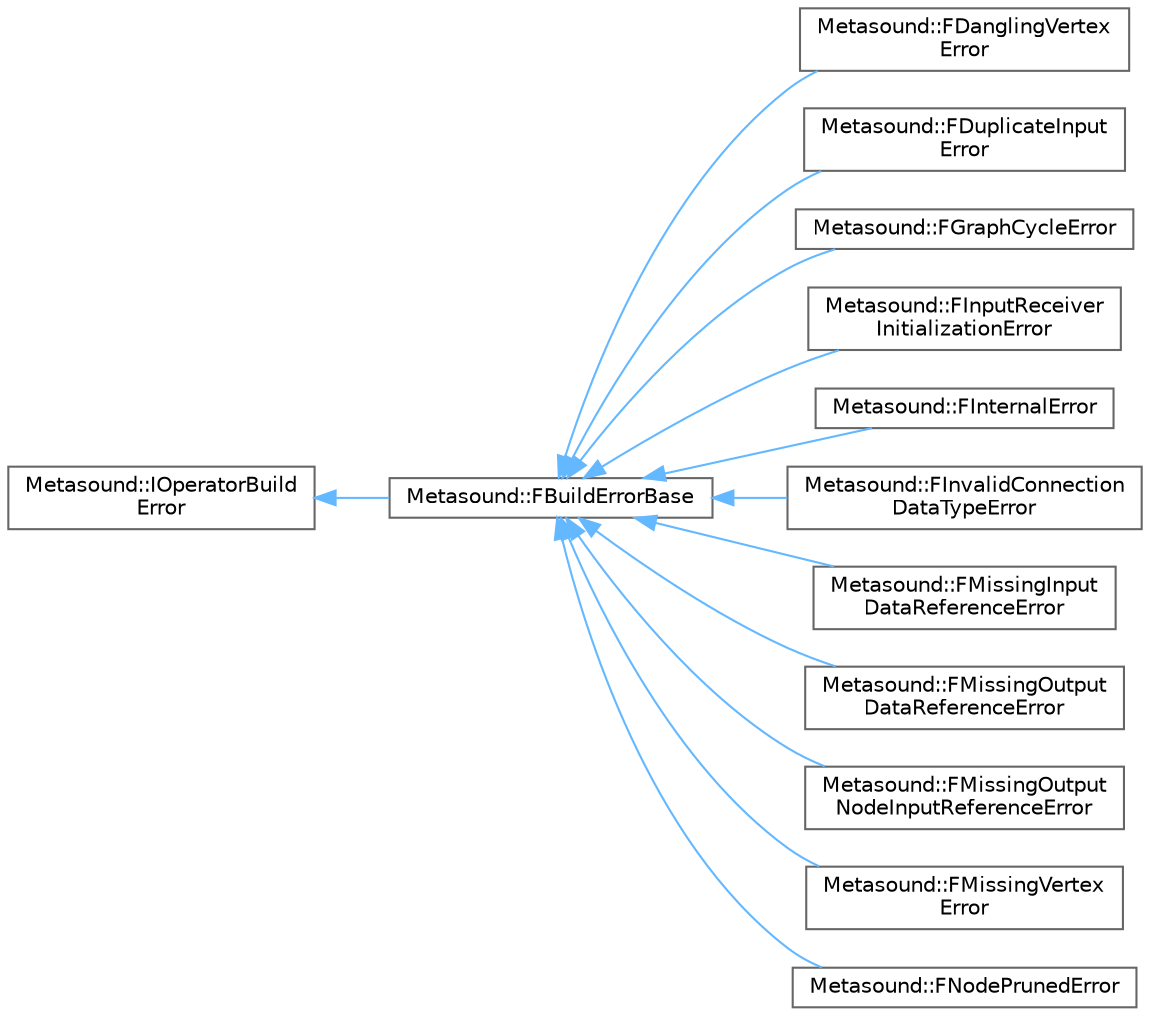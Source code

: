 digraph "Graphical Class Hierarchy"
{
 // INTERACTIVE_SVG=YES
 // LATEX_PDF_SIZE
  bgcolor="transparent";
  edge [fontname=Helvetica,fontsize=10,labelfontname=Helvetica,labelfontsize=10];
  node [fontname=Helvetica,fontsize=10,shape=box,height=0.2,width=0.4];
  rankdir="LR";
  Node0 [id="Node000000",label="Metasound::IOperatorBuild\lError",height=0.2,width=0.4,color="grey40", fillcolor="white", style="filled",URL="$de/d4f/classMetasound_1_1IOperatorBuildError.html",tooltip="IOperatorBuildError."];
  Node0 -> Node1 [id="edge5878_Node000000_Node000001",dir="back",color="steelblue1",style="solid",tooltip=" "];
  Node1 [id="Node000001",label="Metasound::FBuildErrorBase",height=0.2,width=0.4,color="grey40", fillcolor="white", style="filled",URL="$dc/d88/classMetasound_1_1FBuildErrorBase.html",tooltip="FBuildErrorBase."];
  Node1 -> Node2 [id="edge5879_Node000001_Node000002",dir="back",color="steelblue1",style="solid",tooltip=" "];
  Node2 [id="Node000002",label="Metasound::FDanglingVertex\lError",height=0.2,width=0.4,color="grey40", fillcolor="white", style="filled",URL="$da/d13/classMetasound_1_1FDanglingVertexError.html",tooltip="FDanglingVertexError."];
  Node1 -> Node3 [id="edge5880_Node000001_Node000003",dir="back",color="steelblue1",style="solid",tooltip=" "];
  Node3 [id="Node000003",label="Metasound::FDuplicateInput\lError",height=0.2,width=0.4,color="grey40", fillcolor="white", style="filled",URL="$d3/d63/classMetasound_1_1FDuplicateInputError.html",tooltip="FDuplicateInputError."];
  Node1 -> Node4 [id="edge5881_Node000001_Node000004",dir="back",color="steelblue1",style="solid",tooltip=" "];
  Node4 [id="Node000004",label="Metasound::FGraphCycleError",height=0.2,width=0.4,color="grey40", fillcolor="white", style="filled",URL="$d1/de7/classMetasound_1_1FGraphCycleError.html",tooltip="FGraphCycleError."];
  Node1 -> Node5 [id="edge5882_Node000001_Node000005",dir="back",color="steelblue1",style="solid",tooltip=" "];
  Node5 [id="Node000005",label="Metasound::FInputReceiver\lInitializationError",height=0.2,width=0.4,color="grey40", fillcolor="white", style="filled",URL="$d5/d80/classMetasound_1_1FInputReceiverInitializationError.html",tooltip="FInputReceiverInitializationError."];
  Node1 -> Node6 [id="edge5883_Node000001_Node000006",dir="back",color="steelblue1",style="solid",tooltip=" "];
  Node6 [id="Node000006",label="Metasound::FInternalError",height=0.2,width=0.4,color="grey40", fillcolor="white", style="filled",URL="$d5/d93/classMetasound_1_1FInternalError.html",tooltip="FInternalError."];
  Node1 -> Node7 [id="edge5884_Node000001_Node000007",dir="back",color="steelblue1",style="solid",tooltip=" "];
  Node7 [id="Node000007",label="Metasound::FInvalidConnection\lDataTypeError",height=0.2,width=0.4,color="grey40", fillcolor="white", style="filled",URL="$d6/d78/classMetasound_1_1FInvalidConnectionDataTypeError.html",tooltip="FInvalidConnectionDataTypeError."];
  Node1 -> Node8 [id="edge5885_Node000001_Node000008",dir="back",color="steelblue1",style="solid",tooltip=" "];
  Node8 [id="Node000008",label="Metasound::FMissingInput\lDataReferenceError",height=0.2,width=0.4,color="grey40", fillcolor="white", style="filled",URL="$d6/d50/classMetasound_1_1FMissingInputDataReferenceError.html",tooltip="FMissingInputDataReferenceError."];
  Node1 -> Node9 [id="edge5886_Node000001_Node000009",dir="back",color="steelblue1",style="solid",tooltip=" "];
  Node9 [id="Node000009",label="Metasound::FMissingOutput\lDataReferenceError",height=0.2,width=0.4,color="grey40", fillcolor="white", style="filled",URL="$d3/df2/classMetasound_1_1FMissingOutputDataReferenceError.html",tooltip="FMissingOutputDataReferenceError."];
  Node1 -> Node10 [id="edge5887_Node000001_Node000010",dir="back",color="steelblue1",style="solid",tooltip=" "];
  Node10 [id="Node000010",label="Metasound::FMissingOutput\lNodeInputReferenceError",height=0.2,width=0.4,color="grey40", fillcolor="white", style="filled",URL="$d0/de1/classMetasound_1_1FMissingOutputNodeInputReferenceError.html",tooltip="FMissingOutputNodeInputReferenceError."];
  Node1 -> Node11 [id="edge5888_Node000001_Node000011",dir="back",color="steelblue1",style="solid",tooltip=" "];
  Node11 [id="Node000011",label="Metasound::FMissingVertex\lError",height=0.2,width=0.4,color="grey40", fillcolor="white", style="filled",URL="$d7/d31/classMetasound_1_1FMissingVertexError.html",tooltip="FMissingVertexError."];
  Node1 -> Node12 [id="edge5889_Node000001_Node000012",dir="back",color="steelblue1",style="solid",tooltip=" "];
  Node12 [id="Node000012",label="Metasound::FNodePrunedError",height=0.2,width=0.4,color="grey40", fillcolor="white", style="filled",URL="$d8/d89/classMetasound_1_1FNodePrunedError.html",tooltip="FNodePrunedError."];
}
